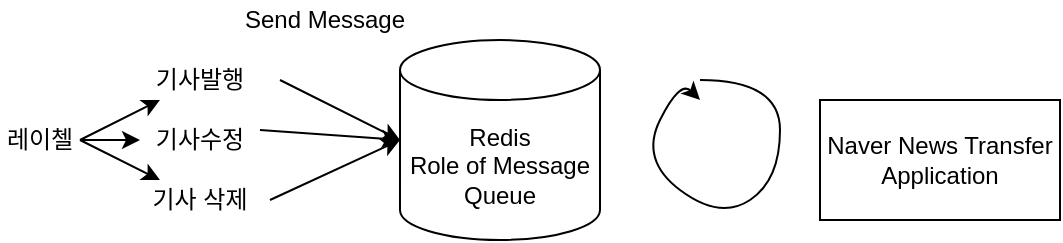 <mxfile version="14.2.9" type="github">
  <diagram id="LENubN0qim42VnyrbsYE" name="Page-1">
    <mxGraphModel dx="1106" dy="621" grid="1" gridSize="10" guides="1" tooltips="1" connect="1" arrows="1" fold="1" page="1" pageScale="1" pageWidth="827" pageHeight="1169" math="0" shadow="0">
      <root>
        <mxCell id="0" />
        <mxCell id="1" parent="0" />
        <mxCell id="IYR8KgIPnjlpIucz4oME-1" value="레이첼&lt;br&gt;" style="text;html=1;strokeColor=none;fillColor=none;align=center;verticalAlign=middle;whiteSpace=wrap;rounded=0;" vertex="1" parent="1">
          <mxGeometry x="50" y="140" width="40" height="20" as="geometry" />
        </mxCell>
        <mxCell id="IYR8KgIPnjlpIucz4oME-2" value="기사발행&lt;br&gt;" style="text;html=1;strokeColor=none;fillColor=none;align=center;verticalAlign=middle;whiteSpace=wrap;rounded=0;" vertex="1" parent="1">
          <mxGeometry x="110" y="110" width="80" height="20" as="geometry" />
        </mxCell>
        <mxCell id="IYR8KgIPnjlpIucz4oME-3" value="기사수정" style="text;html=1;strokeColor=none;fillColor=none;align=center;verticalAlign=middle;whiteSpace=wrap;rounded=0;" vertex="1" parent="1">
          <mxGeometry x="120" y="140" width="60" height="20" as="geometry" />
        </mxCell>
        <mxCell id="IYR8KgIPnjlpIucz4oME-4" value="기사 삭제" style="text;html=1;strokeColor=none;fillColor=none;align=center;verticalAlign=middle;whiteSpace=wrap;rounded=0;" vertex="1" parent="1">
          <mxGeometry x="115" y="170" width="70" height="20" as="geometry" />
        </mxCell>
        <mxCell id="IYR8KgIPnjlpIucz4oME-5" value="" style="endArrow=classic;html=1;exitX=1;exitY=0.5;exitDx=0;exitDy=0;" edge="1" parent="1" source="IYR8KgIPnjlpIucz4oME-1" target="IYR8KgIPnjlpIucz4oME-2">
          <mxGeometry width="50" height="50" relative="1" as="geometry">
            <mxPoint x="390" y="310" as="sourcePoint" />
            <mxPoint x="440" y="260" as="targetPoint" />
          </mxGeometry>
        </mxCell>
        <mxCell id="IYR8KgIPnjlpIucz4oME-7" value="" style="endArrow=classic;html=1;" edge="1" parent="1" target="IYR8KgIPnjlpIucz4oME-3">
          <mxGeometry width="50" height="50" relative="1" as="geometry">
            <mxPoint x="90" y="150" as="sourcePoint" />
            <mxPoint x="130" y="130" as="targetPoint" />
          </mxGeometry>
        </mxCell>
        <mxCell id="IYR8KgIPnjlpIucz4oME-11" value="" style="endArrow=classic;html=1;exitX=1;exitY=0.5;exitDx=0;exitDy=0;" edge="1" parent="1" source="IYR8KgIPnjlpIucz4oME-1" target="IYR8KgIPnjlpIucz4oME-4">
          <mxGeometry width="50" height="50" relative="1" as="geometry">
            <mxPoint x="390" y="310" as="sourcePoint" />
            <mxPoint x="440" y="260" as="targetPoint" />
          </mxGeometry>
        </mxCell>
        <mxCell id="IYR8KgIPnjlpIucz4oME-12" value="Redis&lt;br&gt;Role of Message Queue" style="shape=cylinder3;whiteSpace=wrap;html=1;boundedLbl=1;backgroundOutline=1;size=15;" vertex="1" parent="1">
          <mxGeometry x="250" y="100" width="100" height="100" as="geometry" />
        </mxCell>
        <mxCell id="IYR8KgIPnjlpIucz4oME-13" value="" style="endArrow=classic;html=1;exitX=1;exitY=0.5;exitDx=0;exitDy=0;entryX=0;entryY=0.5;entryDx=0;entryDy=0;entryPerimeter=0;" edge="1" parent="1" source="IYR8KgIPnjlpIucz4oME-2" target="IYR8KgIPnjlpIucz4oME-12">
          <mxGeometry width="50" height="50" relative="1" as="geometry">
            <mxPoint x="390" y="290" as="sourcePoint" />
            <mxPoint x="440" y="240" as="targetPoint" />
          </mxGeometry>
        </mxCell>
        <mxCell id="IYR8KgIPnjlpIucz4oME-14" value="" style="endArrow=classic;html=1;exitX=1;exitY=0.25;exitDx=0;exitDy=0;entryX=0;entryY=0.5;entryDx=0;entryDy=0;entryPerimeter=0;" edge="1" parent="1" source="IYR8KgIPnjlpIucz4oME-3" target="IYR8KgIPnjlpIucz4oME-12">
          <mxGeometry width="50" height="50" relative="1" as="geometry">
            <mxPoint x="190" y="115" as="sourcePoint" />
            <mxPoint x="230" y="170" as="targetPoint" />
          </mxGeometry>
        </mxCell>
        <mxCell id="IYR8KgIPnjlpIucz4oME-15" value="" style="endArrow=classic;html=1;exitX=1;exitY=0.5;exitDx=0;exitDy=0;entryX=0;entryY=0.5;entryDx=0;entryDy=0;entryPerimeter=0;" edge="1" parent="1" source="IYR8KgIPnjlpIucz4oME-4" target="IYR8KgIPnjlpIucz4oME-12">
          <mxGeometry width="50" height="50" relative="1" as="geometry">
            <mxPoint x="180" y="145" as="sourcePoint" />
            <mxPoint x="220" y="250" as="targetPoint" />
          </mxGeometry>
        </mxCell>
        <mxCell id="IYR8KgIPnjlpIucz4oME-16" value="Send Message" style="text;html=1;strokeColor=none;fillColor=none;align=center;verticalAlign=middle;whiteSpace=wrap;rounded=0;rotation=0;" vertex="1" parent="1">
          <mxGeometry x="160" y="80" width="105" height="20" as="geometry" />
        </mxCell>
        <mxCell id="IYR8KgIPnjlpIucz4oME-17" value="Naver News Transfer&lt;br&gt;Application" style="rounded=0;whiteSpace=wrap;html=1;" vertex="1" parent="1">
          <mxGeometry x="460" y="130" width="120" height="60" as="geometry" />
        </mxCell>
        <mxCell id="IYR8KgIPnjlpIucz4oME-18" value="" style="curved=1;endArrow=classic;html=1;" edge="1" parent="1">
          <mxGeometry width="50" height="50" relative="1" as="geometry">
            <mxPoint x="400" y="120" as="sourcePoint" />
            <mxPoint x="400" y="130" as="targetPoint" />
            <Array as="points">
              <mxPoint x="440" y="120" />
              <mxPoint x="440" y="170" />
              <mxPoint x="410" y="190" />
              <mxPoint x="370" y="160" />
              <mxPoint x="390" y="120" />
            </Array>
          </mxGeometry>
        </mxCell>
      </root>
    </mxGraphModel>
  </diagram>
</mxfile>
